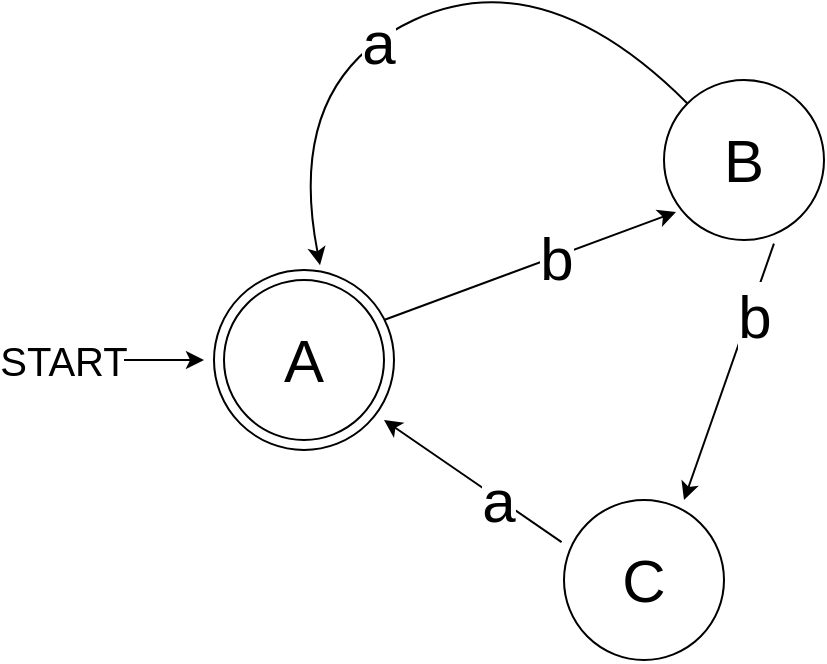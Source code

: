 <mxfile version="20.6.0" type="device"><diagram id="oESu4AxZh-icQEzNIBhk" name="Page-1"><mxGraphModel dx="1588" dy="1227" grid="1" gridSize="10" guides="1" tooltips="1" connect="1" arrows="1" fold="1" page="1" pageScale="1" pageWidth="850" pageHeight="1100" math="0" shadow="0"><root><mxCell id="0"/><mxCell id="1" parent="0"/><mxCell id="iydM2hNQpw5-LAPTROvC-10" value="" style="ellipse;whiteSpace=wrap;html=1;fontSize=30;" vertex="1" parent="1"><mxGeometry x="105" y="235" width="90" height="90" as="geometry"/></mxCell><mxCell id="iydM2hNQpw5-LAPTROvC-1" value="&lt;font style=&quot;font-size: 30px;&quot;&gt;A&lt;/font&gt;" style="ellipse;whiteSpace=wrap;html=1;" vertex="1" parent="1"><mxGeometry x="110" y="240" width="80" height="80" as="geometry"/></mxCell><mxCell id="iydM2hNQpw5-LAPTROvC-3" value="&lt;font style=&quot;font-size: 30px;&quot;&gt;B&lt;/font&gt;" style="ellipse;whiteSpace=wrap;html=1;" vertex="1" parent="1"><mxGeometry x="330" y="140" width="80" height="80" as="geometry"/></mxCell><mxCell id="iydM2hNQpw5-LAPTROvC-8" value="&lt;font style=&quot;font-size: 20px;&quot;&gt;START&lt;/font&gt;" style="text;html=1;strokeColor=none;fillColor=none;align=center;verticalAlign=middle;whiteSpace=wrap;rounded=0;" vertex="1" parent="1"><mxGeometry y="265" width="60" height="30" as="geometry"/></mxCell><mxCell id="iydM2hNQpw5-LAPTROvC-12" value="" style="curved=1;endArrow=classic;html=1;rounded=0;fontSize=30;verticalAlign=middle;exitX=0;exitY=0;exitDx=0;exitDy=0;entryX=0.589;entryY=-0.027;entryDx=0;entryDy=0;entryPerimeter=0;" edge="1" parent="1" source="iydM2hNQpw5-LAPTROvC-3" target="iydM2hNQpw5-LAPTROvC-10"><mxGeometry width="50" height="50" relative="1" as="geometry"><mxPoint x="240" y="180" as="sourcePoint"/><mxPoint x="290" y="150" as="targetPoint"/><Array as="points"><mxPoint x="270" y="80"/><mxPoint x="140" y="140"/></Array></mxGeometry></mxCell><mxCell id="iydM2hNQpw5-LAPTROvC-13" value="a" style="edgeLabel;html=1;align=center;verticalAlign=middle;resizable=0;points=[];fontSize=30;" vertex="1" connectable="0" parent="iydM2hNQpw5-LAPTROvC-12"><mxGeometry x="0.147" y="2" relative="1" as="geometry"><mxPoint as="offset"/></mxGeometry></mxCell><mxCell id="iydM2hNQpw5-LAPTROvC-16" value="" style="endArrow=classic;html=1;rounded=0;fontSize=30;exitX=1;exitY=0.25;exitDx=0;exitDy=0;exitPerimeter=0;entryX=0.075;entryY=0.825;entryDx=0;entryDy=0;entryPerimeter=0;" edge="1" parent="1" source="iydM2hNQpw5-LAPTROvC-1" target="iydM2hNQpw5-LAPTROvC-3"><mxGeometry width="50" height="50" relative="1" as="geometry"><mxPoint x="280" y="390" as="sourcePoint"/><mxPoint x="330" y="340" as="targetPoint"/></mxGeometry></mxCell><mxCell id="iydM2hNQpw5-LAPTROvC-17" value="b" style="edgeLabel;html=1;align=center;verticalAlign=middle;resizable=0;points=[];fontSize=30;" vertex="1" connectable="0" parent="iydM2hNQpw5-LAPTROvC-16"><mxGeometry x="0.162" relative="1" as="geometry"><mxPoint x="1" as="offset"/></mxGeometry></mxCell><mxCell id="iydM2hNQpw5-LAPTROvC-18" value="" style="endArrow=classic;html=1;rounded=0;fontSize=30;exitX=1;exitY=0.5;exitDx=0;exitDy=0;" edge="1" parent="1" source="iydM2hNQpw5-LAPTROvC-8"><mxGeometry width="50" height="50" relative="1" as="geometry"><mxPoint x="140" y="340" as="sourcePoint"/><mxPoint x="100" y="280" as="targetPoint"/></mxGeometry></mxCell><mxCell id="iydM2hNQpw5-LAPTROvC-19" value="C" style="ellipse;whiteSpace=wrap;html=1;fontSize=30;" vertex="1" parent="1"><mxGeometry x="280" y="350" width="80" height="80" as="geometry"/></mxCell><mxCell id="iydM2hNQpw5-LAPTROvC-20" value="" style="endArrow=classic;html=1;rounded=0;fontSize=30;exitX=0.687;exitY=1.023;exitDx=0;exitDy=0;exitPerimeter=0;entryX=0.75;entryY=0;entryDx=0;entryDy=0;entryPerimeter=0;" edge="1" parent="1" source="iydM2hNQpw5-LAPTROvC-3" target="iydM2hNQpw5-LAPTROvC-19"><mxGeometry width="50" height="50" relative="1" as="geometry"><mxPoint x="320" y="450" as="sourcePoint"/><mxPoint x="450" y="360" as="targetPoint"/></mxGeometry></mxCell><mxCell id="iydM2hNQpw5-LAPTROvC-21" value="b" style="edgeLabel;html=1;align=center;verticalAlign=middle;resizable=0;points=[];fontSize=30;" vertex="1" connectable="0" parent="iydM2hNQpw5-LAPTROvC-20"><mxGeometry x="-0.456" y="2" relative="1" as="geometry"><mxPoint as="offset"/></mxGeometry></mxCell><mxCell id="iydM2hNQpw5-LAPTROvC-22" value="" style="endArrow=classic;html=1;rounded=0;fontSize=30;exitX=-0.015;exitY=0.263;exitDx=0;exitDy=0;exitPerimeter=0;" edge="1" parent="1" source="iydM2hNQpw5-LAPTROvC-19"><mxGeometry width="50" height="50" relative="1" as="geometry"><mxPoint x="320" y="450" as="sourcePoint"/><mxPoint x="190" y="310" as="targetPoint"/></mxGeometry></mxCell><mxCell id="iydM2hNQpw5-LAPTROvC-23" value="a" style="edgeLabel;html=1;align=center;verticalAlign=middle;resizable=0;points=[];fontSize=30;" vertex="1" connectable="0" parent="iydM2hNQpw5-LAPTROvC-22"><mxGeometry x="-0.287" y="1" relative="1" as="geometry"><mxPoint as="offset"/></mxGeometry></mxCell></root></mxGraphModel></diagram></mxfile>